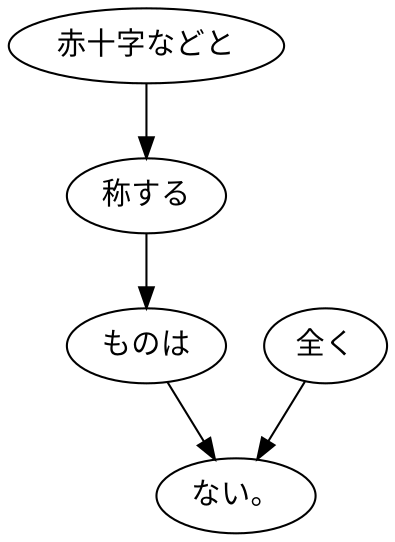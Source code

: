 digraph graph5914 {
	node0 [label="赤十字などと"];
	node1 [label="称する"];
	node2 [label="ものは"];
	node3 [label="全く"];
	node4 [label="ない。"];
	node0 -> node1;
	node1 -> node2;
	node2 -> node4;
	node3 -> node4;
}
